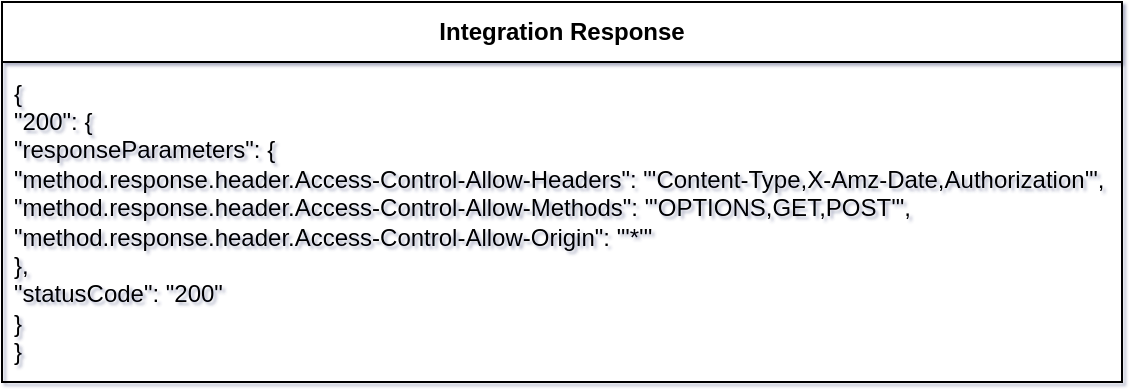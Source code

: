 <mxfile type="MultiCloud"><diagram id="diagram_1" name="AWS components"><mxGraphModel dx="1015" dy="661" grid="1" gridSize="10" guides="1" tooltips="1" connect="1" arrows="1" fold="1" page="1" pageScale="1" pageWidth="850" pageHeight="1100" math="0" shadow="1"><root><mxCell id="0" /><mxCell id="1" parent="0" /><mxCell id="vertex:Integration Response:list" value="&lt;b&gt;Integration Response&lt;/b&gt;" style="swimlane;fontStyle=0;childLayout=stackLayout;horizontal=1;startSize=30;horizontalStack=0;resizeParent=1;resizeParentMax=0;resizeLast=0;collapsible=1;marginBottom=0;whiteSpace=wrap;html=1;" parent="1" vertex="1"><mxGeometry width="560" height="190" as="geometry" x="-180" /></mxCell><mxCell id="vertex:Integration Response:row:1" value="{&#10;    &quot;200&quot;: {&#10;        &quot;responseParameters&quot;: {&#10;            &quot;method.response.header.Access-Control-Allow-Headers&quot;: &quot;'Content-Type,X-Amz-Date,Authorization'&quot;,&#10;            &quot;method.response.header.Access-Control-Allow-Methods&quot;: &quot;'OPTIONS,GET,POST'&quot;,&#10;            &quot;method.response.header.Access-Control-Allow-Origin&quot;: &quot;'*'&quot;&#10;        },&#10;        &quot;statusCode&quot;: &quot;200&quot;&#10;    }&#10;}" style="text;strokeColor=none;fillColor=none;align=left;verticalAlign=middle;spacingLeft=4;spacingRight=4;overflow=hidden;portConstraint=eastwest;rotatable=0;whiteSpace=wrap;html=1;" parent="vertex:Integration Response:list" vertex="1"><mxGeometry width="560" height="160" y="30" as="geometry" /></mxCell></root></mxGraphModel></diagram></mxfile>